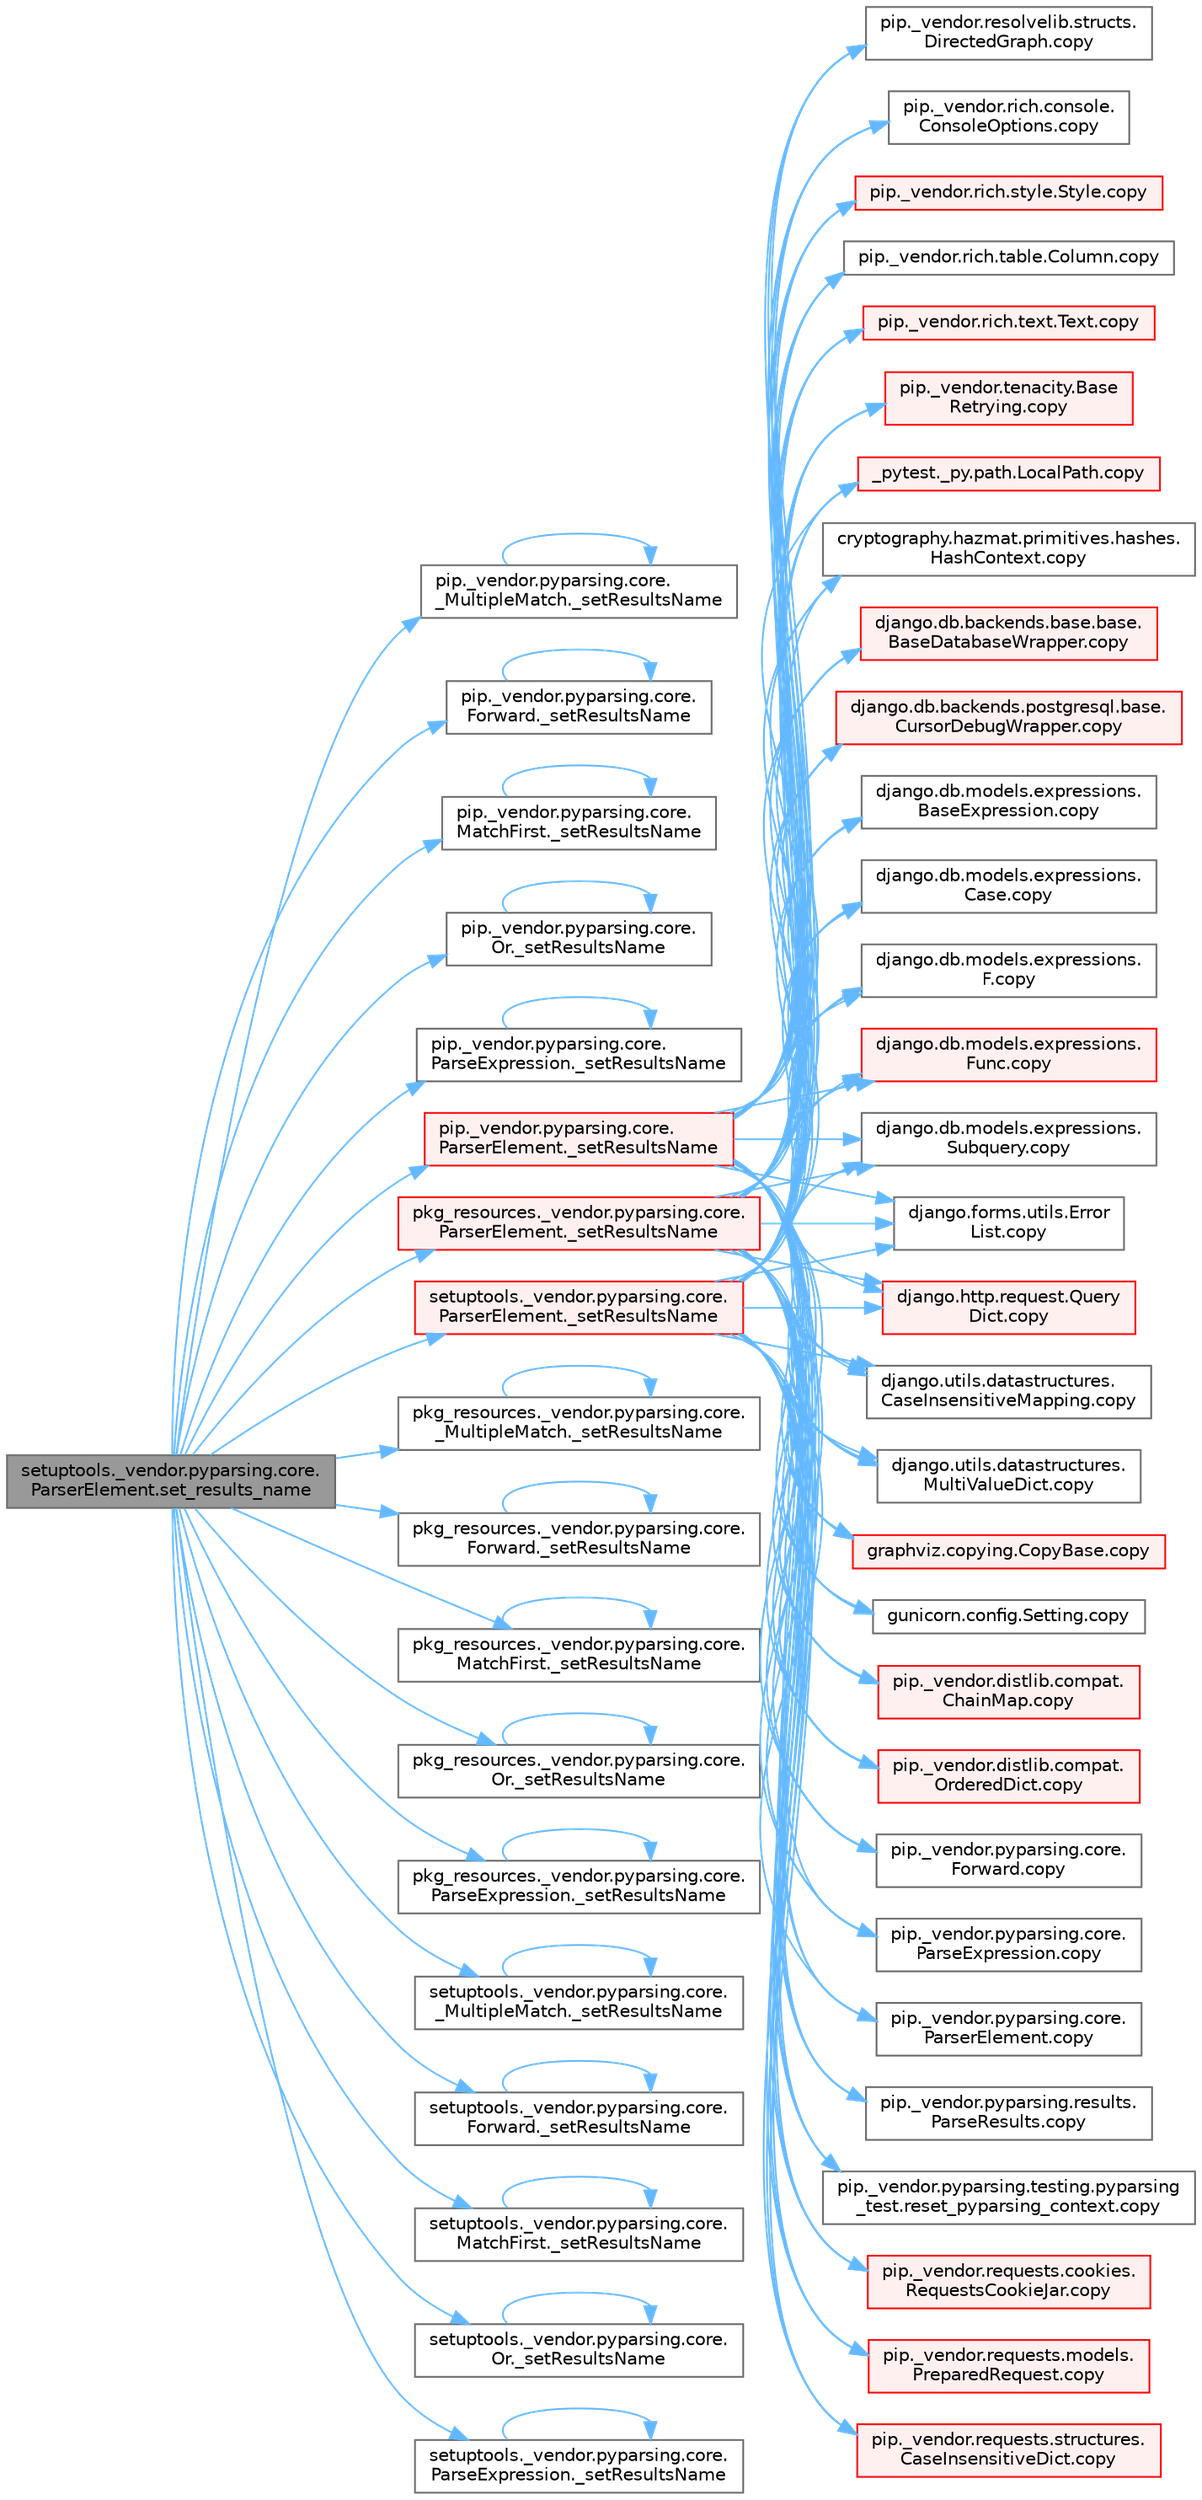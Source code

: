 digraph "setuptools._vendor.pyparsing.core.ParserElement.set_results_name"
{
 // LATEX_PDF_SIZE
  bgcolor="transparent";
  edge [fontname=Helvetica,fontsize=10,labelfontname=Helvetica,labelfontsize=10];
  node [fontname=Helvetica,fontsize=10,shape=box,height=0.2,width=0.4];
  rankdir="LR";
  Node1 [id="Node000001",label="setuptools._vendor.pyparsing.core.\lParserElement.set_results_name",height=0.2,width=0.4,color="gray40", fillcolor="grey60", style="filled", fontcolor="black",tooltip=" "];
  Node1 -> Node2 [id="edge1_Node000001_Node000002",color="steelblue1",style="solid",tooltip=" "];
  Node2 [id="Node000002",label="pip._vendor.pyparsing.core.\l_MultipleMatch._setResultsName",height=0.2,width=0.4,color="grey40", fillcolor="white", style="filled",URL="$classpip_1_1__vendor_1_1pyparsing_1_1core_1_1___multiple_match.html#af8c947ea6e34055081fe68e0a4924cd8",tooltip=" "];
  Node2 -> Node2 [id="edge2_Node000002_Node000002",color="steelblue1",style="solid",tooltip=" "];
  Node1 -> Node3 [id="edge3_Node000001_Node000003",color="steelblue1",style="solid",tooltip=" "];
  Node3 [id="Node000003",label="pip._vendor.pyparsing.core.\lForward._setResultsName",height=0.2,width=0.4,color="grey40", fillcolor="white", style="filled",URL="$classpip_1_1__vendor_1_1pyparsing_1_1core_1_1_forward.html#ab3cd233d63014930cbc900de27d4ccac",tooltip=" "];
  Node3 -> Node3 [id="edge4_Node000003_Node000003",color="steelblue1",style="solid",tooltip=" "];
  Node1 -> Node4 [id="edge5_Node000001_Node000004",color="steelblue1",style="solid",tooltip=" "];
  Node4 [id="Node000004",label="pip._vendor.pyparsing.core.\lMatchFirst._setResultsName",height=0.2,width=0.4,color="grey40", fillcolor="white", style="filled",URL="$classpip_1_1__vendor_1_1pyparsing_1_1core_1_1_match_first.html#aef9adfe580748d0fa535f4d8f50981ac",tooltip=" "];
  Node4 -> Node4 [id="edge6_Node000004_Node000004",color="steelblue1",style="solid",tooltip=" "];
  Node1 -> Node5 [id="edge7_Node000001_Node000005",color="steelblue1",style="solid",tooltip=" "];
  Node5 [id="Node000005",label="pip._vendor.pyparsing.core.\lOr._setResultsName",height=0.2,width=0.4,color="grey40", fillcolor="white", style="filled",URL="$classpip_1_1__vendor_1_1pyparsing_1_1core_1_1_or.html#a24d436ec61db736424d0b279ecb3142a",tooltip=" "];
  Node5 -> Node5 [id="edge8_Node000005_Node000005",color="steelblue1",style="solid",tooltip=" "];
  Node1 -> Node6 [id="edge9_Node000001_Node000006",color="steelblue1",style="solid",tooltip=" "];
  Node6 [id="Node000006",label="pip._vendor.pyparsing.core.\lParseExpression._setResultsName",height=0.2,width=0.4,color="grey40", fillcolor="white", style="filled",URL="$classpip_1_1__vendor_1_1pyparsing_1_1core_1_1_parse_expression.html#aa33671f93bffa9bb4734b94debc3f6e3",tooltip=" "];
  Node6 -> Node6 [id="edge10_Node000006_Node000006",color="steelblue1",style="solid",tooltip=" "];
  Node1 -> Node7 [id="edge11_Node000001_Node000007",color="steelblue1",style="solid",tooltip=" "];
  Node7 [id="Node000007",label="pip._vendor.pyparsing.core.\lParserElement._setResultsName",height=0.2,width=0.4,color="red", fillcolor="#FFF0F0", style="filled",URL="$classpip_1_1__vendor_1_1pyparsing_1_1core_1_1_parser_element.html#a4682554ec6560cf3d1060cba60212b54",tooltip=" "];
  Node7 -> Node8 [id="edge12_Node000007_Node000008",color="steelblue1",style="solid",tooltip=" "];
  Node8 [id="Node000008",label="_pytest._py.path.LocalPath.copy",height=0.2,width=0.4,color="red", fillcolor="#FFF0F0", style="filled",URL="$class__pytest_1_1__py_1_1path_1_1_local_path.html#a9eeecae0b90a7147e6bf23d6ea8fc6c0",tooltip=" "];
  Node7 -> Node2295 [id="edge13_Node000007_Node002295",color="steelblue1",style="solid",tooltip=" "];
  Node2295 [id="Node002295",label="cryptography.hazmat.primitives.hashes.\lHashContext.copy",height=0.2,width=0.4,color="grey40", fillcolor="white", style="filled",URL="$classcryptography_1_1hazmat_1_1primitives_1_1hashes_1_1_hash_context.html#a9f9b30a47684d469cfdc3db7a7261ea1",tooltip=" "];
  Node7 -> Node2296 [id="edge14_Node000007_Node002296",color="steelblue1",style="solid",tooltip=" "];
  Node2296 [id="Node002296",label="django.db.backends.base.base.\lBaseDatabaseWrapper.copy",height=0.2,width=0.4,color="red", fillcolor="#FFF0F0", style="filled",URL="$classdjango_1_1db_1_1backends_1_1base_1_1base_1_1_base_database_wrapper.html#a655ed3d049ec9c35530e8819d28fdc62",tooltip=" "];
  Node7 -> Node2297 [id="edge15_Node000007_Node002297",color="steelblue1",style="solid",tooltip=" "];
  Node2297 [id="Node002297",label="django.db.backends.postgresql.base.\lCursorDebugWrapper.copy",height=0.2,width=0.4,color="red", fillcolor="#FFF0F0", style="filled",URL="$classdjango_1_1db_1_1backends_1_1postgresql_1_1base_1_1_cursor_debug_wrapper.html#a35ca6cc5e6e9ba970c3c3f7469be22ef",tooltip=" "];
  Node7 -> Node2299 [id="edge16_Node000007_Node002299",color="steelblue1",style="solid",tooltip=" "];
  Node2299 [id="Node002299",label="django.db.models.expressions.\lBaseExpression.copy",height=0.2,width=0.4,color="grey40", fillcolor="white", style="filled",URL="$classdjango_1_1db_1_1models_1_1expressions_1_1_base_expression.html#aeeb404c3f264e4a520308bad3b41fabf",tooltip=" "];
  Node7 -> Node2300 [id="edge17_Node000007_Node002300",color="steelblue1",style="solid",tooltip=" "];
  Node2300 [id="Node002300",label="django.db.models.expressions.\lCase.copy",height=0.2,width=0.4,color="grey40", fillcolor="white", style="filled",URL="$classdjango_1_1db_1_1models_1_1expressions_1_1_case.html#a98cff87cf380bd54d7c21cb381c64daf",tooltip=" "];
  Node7 -> Node2301 [id="edge18_Node000007_Node002301",color="steelblue1",style="solid",tooltip=" "];
  Node2301 [id="Node002301",label="django.db.models.expressions.\lF.copy",height=0.2,width=0.4,color="grey40", fillcolor="white", style="filled",URL="$classdjango_1_1db_1_1models_1_1expressions_1_1_f.html#a58698f9a53ce3133f53d1602cc551e1b",tooltip=" "];
  Node7 -> Node2302 [id="edge19_Node000007_Node002302",color="steelblue1",style="solid",tooltip=" "];
  Node2302 [id="Node002302",label="django.db.models.expressions.\lFunc.copy",height=0.2,width=0.4,color="red", fillcolor="#FFF0F0", style="filled",URL="$classdjango_1_1db_1_1models_1_1expressions_1_1_func.html#a6883d18f5aeb4398d367e841e6e21671",tooltip=" "];
  Node7 -> Node2303 [id="edge20_Node000007_Node002303",color="steelblue1",style="solid",tooltip=" "];
  Node2303 [id="Node002303",label="django.db.models.expressions.\lSubquery.copy",height=0.2,width=0.4,color="grey40", fillcolor="white", style="filled",URL="$classdjango_1_1db_1_1models_1_1expressions_1_1_subquery.html#a59363e529ff37aa5c16a09b76e6e6bf9",tooltip=" "];
  Node7 -> Node2304 [id="edge21_Node000007_Node002304",color="steelblue1",style="solid",tooltip=" "];
  Node2304 [id="Node002304",label="django.forms.utils.Error\lList.copy",height=0.2,width=0.4,color="grey40", fillcolor="white", style="filled",URL="$classdjango_1_1forms_1_1utils_1_1_error_list.html#a46176c1849362dd93ea227cfec28d1ff",tooltip=" "];
  Node7 -> Node2305 [id="edge22_Node000007_Node002305",color="steelblue1",style="solid",tooltip=" "];
  Node2305 [id="Node002305",label="django.http.request.Query\lDict.copy",height=0.2,width=0.4,color="red", fillcolor="#FFF0F0", style="filled",URL="$classdjango_1_1http_1_1request_1_1_query_dict.html#ada9e4956e62868c5587b9ffde7b358b5",tooltip=" "];
  Node7 -> Node2479 [id="edge23_Node000007_Node002479",color="steelblue1",style="solid",tooltip=" "];
  Node2479 [id="Node002479",label="django.utils.datastructures.\lCaseInsensitiveMapping.copy",height=0.2,width=0.4,color="grey40", fillcolor="white", style="filled",URL="$classdjango_1_1utils_1_1datastructures_1_1_case_insensitive_mapping.html#a89e52f7d943ef70ee9e2731a1bb25084",tooltip=" "];
  Node7 -> Node2480 [id="edge24_Node000007_Node002480",color="steelblue1",style="solid",tooltip=" "];
  Node2480 [id="Node002480",label="django.utils.datastructures.\lMultiValueDict.copy",height=0.2,width=0.4,color="grey40", fillcolor="white", style="filled",URL="$classdjango_1_1utils_1_1datastructures_1_1_multi_value_dict.html#aa04a15080bb2af3ac7cc3f4791a54786",tooltip=" "];
  Node7 -> Node2481 [id="edge25_Node000007_Node002481",color="steelblue1",style="solid",tooltip=" "];
  Node2481 [id="Node002481",label="graphviz.copying.CopyBase.copy",height=0.2,width=0.4,color="red", fillcolor="#FFF0F0", style="filled",URL="$classgraphviz_1_1copying_1_1_copy_base.html#a2f81c0dd9b8d1f25d9aebacfdb5ee284",tooltip=" "];
  Node7 -> Node2492 [id="edge26_Node000007_Node002492",color="steelblue1",style="solid",tooltip=" "];
  Node2492 [id="Node002492",label="gunicorn.config.Setting.copy",height=0.2,width=0.4,color="grey40", fillcolor="white", style="filled",URL="$classgunicorn_1_1config_1_1_setting.html#a389321c9f9e3227638ce969dffdfc4dc",tooltip=" "];
  Node7 -> Node2493 [id="edge27_Node000007_Node002493",color="steelblue1",style="solid",tooltip=" "];
  Node2493 [id="Node002493",label="pip._vendor.distlib.compat.\lChainMap.copy",height=0.2,width=0.4,color="red", fillcolor="#FFF0F0", style="filled",URL="$classpip_1_1__vendor_1_1distlib_1_1compat_1_1_chain_map.html#a8146e2ccf536c708cb0b7a09ccf8c537",tooltip=" "];
  Node7 -> Node2494 [id="edge28_Node000007_Node002494",color="steelblue1",style="solid",tooltip=" "];
  Node2494 [id="Node002494",label="pip._vendor.distlib.compat.\lOrderedDict.copy",height=0.2,width=0.4,color="red", fillcolor="#FFF0F0", style="filled",URL="$classpip_1_1__vendor_1_1distlib_1_1compat_1_1_ordered_dict.html#ae6088d806618f017e91d1bd2f61771dd",tooltip=" "];
  Node7 -> Node2495 [id="edge29_Node000007_Node002495",color="steelblue1",style="solid",tooltip=" "];
  Node2495 [id="Node002495",label="pip._vendor.pyparsing.core.\lForward.copy",height=0.2,width=0.4,color="grey40", fillcolor="white", style="filled",URL="$classpip_1_1__vendor_1_1pyparsing_1_1core_1_1_forward.html#afd7e391f2f32fd6350b0e064728bc9a0",tooltip=" "];
  Node7 -> Node2496 [id="edge30_Node000007_Node002496",color="steelblue1",style="solid",tooltip=" "];
  Node2496 [id="Node002496",label="pip._vendor.pyparsing.core.\lParseExpression.copy",height=0.2,width=0.4,color="grey40", fillcolor="white", style="filled",URL="$classpip_1_1__vendor_1_1pyparsing_1_1core_1_1_parse_expression.html#a6c47c811bdb4ddebaa8635bd596d908c",tooltip=" "];
  Node7 -> Node2497 [id="edge31_Node000007_Node002497",color="steelblue1",style="solid",tooltip=" "];
  Node2497 [id="Node002497",label="pip._vendor.pyparsing.core.\lParserElement.copy",height=0.2,width=0.4,color="grey40", fillcolor="white", style="filled",URL="$classpip_1_1__vendor_1_1pyparsing_1_1core_1_1_parser_element.html#a90cf16d51d3eb590beb84714d46fd86e",tooltip=" "];
  Node7 -> Node2498 [id="edge32_Node000007_Node002498",color="steelblue1",style="solid",tooltip=" "];
  Node2498 [id="Node002498",label="pip._vendor.pyparsing.results.\lParseResults.copy",height=0.2,width=0.4,color="grey40", fillcolor="white", style="filled",URL="$classpip_1_1__vendor_1_1pyparsing_1_1results_1_1_parse_results.html#a943baafa125ab0ae889f20409bdc360c",tooltip=" "];
  Node7 -> Node2499 [id="edge33_Node000007_Node002499",color="steelblue1",style="solid",tooltip=" "];
  Node2499 [id="Node002499",label="pip._vendor.pyparsing.testing.pyparsing\l_test.reset_pyparsing_context.copy",height=0.2,width=0.4,color="grey40", fillcolor="white", style="filled",URL="$classpip_1_1__vendor_1_1pyparsing_1_1testing_1_1pyparsing__test_1_1reset__pyparsing__context.html#a8b358db76145f5a96a157c60b10c0042",tooltip=" "];
  Node7 -> Node2500 [id="edge34_Node000007_Node002500",color="steelblue1",style="solid",tooltip=" "];
  Node2500 [id="Node002500",label="pip._vendor.requests.cookies.\lRequestsCookieJar.copy",height=0.2,width=0.4,color="red", fillcolor="#FFF0F0", style="filled",URL="$classpip_1_1__vendor_1_1requests_1_1cookies_1_1_requests_cookie_jar.html#a6f55e74598cf9e2c383486aa1b4eb9ba",tooltip=" "];
  Node7 -> Node2502 [id="edge35_Node000007_Node002502",color="steelblue1",style="solid",tooltip=" "];
  Node2502 [id="Node002502",label="pip._vendor.requests.models.\lPreparedRequest.copy",height=0.2,width=0.4,color="red", fillcolor="#FFF0F0", style="filled",URL="$classpip_1_1__vendor_1_1requests_1_1models_1_1_prepared_request.html#a7548cd215dfcd985b529c710800d964a",tooltip=" "];
  Node7 -> Node2503 [id="edge36_Node000007_Node002503",color="steelblue1",style="solid",tooltip=" "];
  Node2503 [id="Node002503",label="pip._vendor.requests.structures.\lCaseInsensitiveDict.copy",height=0.2,width=0.4,color="red", fillcolor="#FFF0F0", style="filled",URL="$classpip_1_1__vendor_1_1requests_1_1structures_1_1_case_insensitive_dict.html#a2d80c1a56c57eb40550b30eb7d76c571",tooltip=" "];
  Node7 -> Node2504 [id="edge37_Node000007_Node002504",color="steelblue1",style="solid",tooltip=" "];
  Node2504 [id="Node002504",label="pip._vendor.resolvelib.structs.\lDirectedGraph.copy",height=0.2,width=0.4,color="grey40", fillcolor="white", style="filled",URL="$classpip_1_1__vendor_1_1resolvelib_1_1structs_1_1_directed_graph.html#ab782851de23ced11026378fd85cfcf7e",tooltip=" "];
  Node7 -> Node2505 [id="edge38_Node000007_Node002505",color="steelblue1",style="solid",tooltip=" "];
  Node2505 [id="Node002505",label="pip._vendor.rich.console.\lConsoleOptions.copy",height=0.2,width=0.4,color="grey40", fillcolor="white", style="filled",URL="$classpip_1_1__vendor_1_1rich_1_1console_1_1_console_options.html#afd4cbb05271ff8f3ca0e58617edf6a25",tooltip=" "];
  Node7 -> Node2506 [id="edge39_Node000007_Node002506",color="steelblue1",style="solid",tooltip=" "];
  Node2506 [id="Node002506",label="pip._vendor.rich.style.Style.copy",height=0.2,width=0.4,color="red", fillcolor="#FFF0F0", style="filled",URL="$classpip_1_1__vendor_1_1rich_1_1style_1_1_style.html#abba3761f0c189ce79a43f5feeefca1a8",tooltip=" "];
  Node7 -> Node2585 [id="edge40_Node000007_Node002585",color="steelblue1",style="solid",tooltip=" "];
  Node2585 [id="Node002585",label="pip._vendor.rich.table.Column.copy",height=0.2,width=0.4,color="grey40", fillcolor="white", style="filled",URL="$classpip_1_1__vendor_1_1rich_1_1table_1_1_column.html#a2faeacbd8890d591c70ad9a93d53b5fc",tooltip=" "];
  Node7 -> Node2586 [id="edge41_Node000007_Node002586",color="steelblue1",style="solid",tooltip=" "];
  Node2586 [id="Node002586",label="pip._vendor.rich.text.Text.copy",height=0.2,width=0.4,color="red", fillcolor="#FFF0F0", style="filled",URL="$classpip_1_1__vendor_1_1rich_1_1text_1_1_text.html#a93b228d0aa89aa63e6dfbaa40cb7619a",tooltip=" "];
  Node7 -> Node2587 [id="edge42_Node000007_Node002587",color="steelblue1",style="solid",tooltip=" "];
  Node2587 [id="Node002587",label="pip._vendor.tenacity.Base\lRetrying.copy",height=0.2,width=0.4,color="red", fillcolor="#FFF0F0", style="filled",URL="$classpip_1_1__vendor_1_1tenacity_1_1_base_retrying.html#a3b3c595a4448cf55ebb3d1f3660bea88",tooltip=" "];
  Node1 -> Node4532 [id="edge43_Node000001_Node004532",color="steelblue1",style="solid",tooltip=" "];
  Node4532 [id="Node004532",label="pkg_resources._vendor.pyparsing.core.\l_MultipleMatch._setResultsName",height=0.2,width=0.4,color="grey40", fillcolor="white", style="filled",URL="$classpkg__resources_1_1__vendor_1_1pyparsing_1_1core_1_1___multiple_match.html#a2d0543fac2df81eab91c74fdafd91596",tooltip=" "];
  Node4532 -> Node4532 [id="edge44_Node004532_Node004532",color="steelblue1",style="solid",tooltip=" "];
  Node1 -> Node4533 [id="edge45_Node000001_Node004533",color="steelblue1",style="solid",tooltip=" "];
  Node4533 [id="Node004533",label="pkg_resources._vendor.pyparsing.core.\lForward._setResultsName",height=0.2,width=0.4,color="grey40", fillcolor="white", style="filled",URL="$classpkg__resources_1_1__vendor_1_1pyparsing_1_1core_1_1_forward.html#aee6cfa048bd8f9a5f8fe793b47e1474b",tooltip=" "];
  Node4533 -> Node4533 [id="edge46_Node004533_Node004533",color="steelblue1",style="solid",tooltip=" "];
  Node1 -> Node4534 [id="edge47_Node000001_Node004534",color="steelblue1",style="solid",tooltip=" "];
  Node4534 [id="Node004534",label="pkg_resources._vendor.pyparsing.core.\lMatchFirst._setResultsName",height=0.2,width=0.4,color="grey40", fillcolor="white", style="filled",URL="$classpkg__resources_1_1__vendor_1_1pyparsing_1_1core_1_1_match_first.html#a01a36ad48cc8a441a65667c84d087fad",tooltip=" "];
  Node4534 -> Node4534 [id="edge48_Node004534_Node004534",color="steelblue1",style="solid",tooltip=" "];
  Node1 -> Node4535 [id="edge49_Node000001_Node004535",color="steelblue1",style="solid",tooltip=" "];
  Node4535 [id="Node004535",label="pkg_resources._vendor.pyparsing.core.\lOr._setResultsName",height=0.2,width=0.4,color="grey40", fillcolor="white", style="filled",URL="$classpkg__resources_1_1__vendor_1_1pyparsing_1_1core_1_1_or.html#a6e322f7786494cdf201d79778ce0b6e8",tooltip=" "];
  Node4535 -> Node4535 [id="edge50_Node004535_Node004535",color="steelblue1",style="solid",tooltip=" "];
  Node1 -> Node4536 [id="edge51_Node000001_Node004536",color="steelblue1",style="solid",tooltip=" "];
  Node4536 [id="Node004536",label="pkg_resources._vendor.pyparsing.core.\lParseExpression._setResultsName",height=0.2,width=0.4,color="grey40", fillcolor="white", style="filled",URL="$classpkg__resources_1_1__vendor_1_1pyparsing_1_1core_1_1_parse_expression.html#a666a89478d3569df53a166955273184e",tooltip=" "];
  Node4536 -> Node4536 [id="edge52_Node004536_Node004536",color="steelblue1",style="solid",tooltip=" "];
  Node1 -> Node4537 [id="edge53_Node000001_Node004537",color="steelblue1",style="solid",tooltip=" "];
  Node4537 [id="Node004537",label="pkg_resources._vendor.pyparsing.core.\lParserElement._setResultsName",height=0.2,width=0.4,color="red", fillcolor="#FFF0F0", style="filled",URL="$classpkg__resources_1_1__vendor_1_1pyparsing_1_1core_1_1_parser_element.html#a84c9abb71474719f0beed3a171d4d031",tooltip=" "];
  Node4537 -> Node8 [id="edge54_Node004537_Node000008",color="steelblue1",style="solid",tooltip=" "];
  Node4537 -> Node2295 [id="edge55_Node004537_Node002295",color="steelblue1",style="solid",tooltip=" "];
  Node4537 -> Node2296 [id="edge56_Node004537_Node002296",color="steelblue1",style="solid",tooltip=" "];
  Node4537 -> Node2297 [id="edge57_Node004537_Node002297",color="steelblue1",style="solid",tooltip=" "];
  Node4537 -> Node2299 [id="edge58_Node004537_Node002299",color="steelblue1",style="solid",tooltip=" "];
  Node4537 -> Node2300 [id="edge59_Node004537_Node002300",color="steelblue1",style="solid",tooltip=" "];
  Node4537 -> Node2301 [id="edge60_Node004537_Node002301",color="steelblue1",style="solid",tooltip=" "];
  Node4537 -> Node2302 [id="edge61_Node004537_Node002302",color="steelblue1",style="solid",tooltip=" "];
  Node4537 -> Node2303 [id="edge62_Node004537_Node002303",color="steelblue1",style="solid",tooltip=" "];
  Node4537 -> Node2304 [id="edge63_Node004537_Node002304",color="steelblue1",style="solid",tooltip=" "];
  Node4537 -> Node2305 [id="edge64_Node004537_Node002305",color="steelblue1",style="solid",tooltip=" "];
  Node4537 -> Node2479 [id="edge65_Node004537_Node002479",color="steelblue1",style="solid",tooltip=" "];
  Node4537 -> Node2480 [id="edge66_Node004537_Node002480",color="steelblue1",style="solid",tooltip=" "];
  Node4537 -> Node2481 [id="edge67_Node004537_Node002481",color="steelblue1",style="solid",tooltip=" "];
  Node4537 -> Node2492 [id="edge68_Node004537_Node002492",color="steelblue1",style="solid",tooltip=" "];
  Node4537 -> Node2493 [id="edge69_Node004537_Node002493",color="steelblue1",style="solid",tooltip=" "];
  Node4537 -> Node2494 [id="edge70_Node004537_Node002494",color="steelblue1",style="solid",tooltip=" "];
  Node4537 -> Node2495 [id="edge71_Node004537_Node002495",color="steelblue1",style="solid",tooltip=" "];
  Node4537 -> Node2496 [id="edge72_Node004537_Node002496",color="steelblue1",style="solid",tooltip=" "];
  Node4537 -> Node2497 [id="edge73_Node004537_Node002497",color="steelblue1",style="solid",tooltip=" "];
  Node4537 -> Node2498 [id="edge74_Node004537_Node002498",color="steelblue1",style="solid",tooltip=" "];
  Node4537 -> Node2499 [id="edge75_Node004537_Node002499",color="steelblue1",style="solid",tooltip=" "];
  Node4537 -> Node2500 [id="edge76_Node004537_Node002500",color="steelblue1",style="solid",tooltip=" "];
  Node4537 -> Node2502 [id="edge77_Node004537_Node002502",color="steelblue1",style="solid",tooltip=" "];
  Node4537 -> Node2503 [id="edge78_Node004537_Node002503",color="steelblue1",style="solid",tooltip=" "];
  Node4537 -> Node2504 [id="edge79_Node004537_Node002504",color="steelblue1",style="solid",tooltip=" "];
  Node4537 -> Node2505 [id="edge80_Node004537_Node002505",color="steelblue1",style="solid",tooltip=" "];
  Node4537 -> Node2506 [id="edge81_Node004537_Node002506",color="steelblue1",style="solid",tooltip=" "];
  Node4537 -> Node2585 [id="edge82_Node004537_Node002585",color="steelblue1",style="solid",tooltip=" "];
  Node4537 -> Node2586 [id="edge83_Node004537_Node002586",color="steelblue1",style="solid",tooltip=" "];
  Node4537 -> Node2587 [id="edge84_Node004537_Node002587",color="steelblue1",style="solid",tooltip=" "];
  Node1 -> Node4538 [id="edge85_Node000001_Node004538",color="steelblue1",style="solid",tooltip=" "];
  Node4538 [id="Node004538",label="setuptools._vendor.pyparsing.core.\l_MultipleMatch._setResultsName",height=0.2,width=0.4,color="grey40", fillcolor="white", style="filled",URL="$classsetuptools_1_1__vendor_1_1pyparsing_1_1core_1_1___multiple_match.html#a2abaf9471883b7710f5cf543ee81e108",tooltip=" "];
  Node4538 -> Node4538 [id="edge86_Node004538_Node004538",color="steelblue1",style="solid",tooltip=" "];
  Node1 -> Node4539 [id="edge87_Node000001_Node004539",color="steelblue1",style="solid",tooltip=" "];
  Node4539 [id="Node004539",label="setuptools._vendor.pyparsing.core.\lForward._setResultsName",height=0.2,width=0.4,color="grey40", fillcolor="white", style="filled",URL="$classsetuptools_1_1__vendor_1_1pyparsing_1_1core_1_1_forward.html#a7ed79f6698ced69040feb2511ae58968",tooltip=" "];
  Node4539 -> Node4539 [id="edge88_Node004539_Node004539",color="steelblue1",style="solid",tooltip=" "];
  Node1 -> Node4540 [id="edge89_Node000001_Node004540",color="steelblue1",style="solid",tooltip=" "];
  Node4540 [id="Node004540",label="setuptools._vendor.pyparsing.core.\lMatchFirst._setResultsName",height=0.2,width=0.4,color="grey40", fillcolor="white", style="filled",URL="$classsetuptools_1_1__vendor_1_1pyparsing_1_1core_1_1_match_first.html#a71a63c3fb43b693fd154d867818605bb",tooltip=" "];
  Node4540 -> Node4540 [id="edge90_Node004540_Node004540",color="steelblue1",style="solid",tooltip=" "];
  Node1 -> Node4541 [id="edge91_Node000001_Node004541",color="steelblue1",style="solid",tooltip=" "];
  Node4541 [id="Node004541",label="setuptools._vendor.pyparsing.core.\lOr._setResultsName",height=0.2,width=0.4,color="grey40", fillcolor="white", style="filled",URL="$classsetuptools_1_1__vendor_1_1pyparsing_1_1core_1_1_or.html#a3baf4ab4d146c86f6bb3358508c0d332",tooltip=" "];
  Node4541 -> Node4541 [id="edge92_Node004541_Node004541",color="steelblue1",style="solid",tooltip=" "];
  Node1 -> Node4542 [id="edge93_Node000001_Node004542",color="steelblue1",style="solid",tooltip=" "];
  Node4542 [id="Node004542",label="setuptools._vendor.pyparsing.core.\lParseExpression._setResultsName",height=0.2,width=0.4,color="grey40", fillcolor="white", style="filled",URL="$classsetuptools_1_1__vendor_1_1pyparsing_1_1core_1_1_parse_expression.html#a983518c58f70b5b7d3c94869f4fa13df",tooltip=" "];
  Node4542 -> Node4542 [id="edge94_Node004542_Node004542",color="steelblue1",style="solid",tooltip=" "];
  Node1 -> Node4543 [id="edge95_Node000001_Node004543",color="steelblue1",style="solid",tooltip=" "];
  Node4543 [id="Node004543",label="setuptools._vendor.pyparsing.core.\lParserElement._setResultsName",height=0.2,width=0.4,color="red", fillcolor="#FFF0F0", style="filled",URL="$classsetuptools_1_1__vendor_1_1pyparsing_1_1core_1_1_parser_element.html#ad1c3dd5ac98b4103f6c2a679005e141b",tooltip=" "];
  Node4543 -> Node8 [id="edge96_Node004543_Node000008",color="steelblue1",style="solid",tooltip=" "];
  Node4543 -> Node2295 [id="edge97_Node004543_Node002295",color="steelblue1",style="solid",tooltip=" "];
  Node4543 -> Node2296 [id="edge98_Node004543_Node002296",color="steelblue1",style="solid",tooltip=" "];
  Node4543 -> Node2297 [id="edge99_Node004543_Node002297",color="steelblue1",style="solid",tooltip=" "];
  Node4543 -> Node2299 [id="edge100_Node004543_Node002299",color="steelblue1",style="solid",tooltip=" "];
  Node4543 -> Node2300 [id="edge101_Node004543_Node002300",color="steelblue1",style="solid",tooltip=" "];
  Node4543 -> Node2301 [id="edge102_Node004543_Node002301",color="steelblue1",style="solid",tooltip=" "];
  Node4543 -> Node2302 [id="edge103_Node004543_Node002302",color="steelblue1",style="solid",tooltip=" "];
  Node4543 -> Node2303 [id="edge104_Node004543_Node002303",color="steelblue1",style="solid",tooltip=" "];
  Node4543 -> Node2304 [id="edge105_Node004543_Node002304",color="steelblue1",style="solid",tooltip=" "];
  Node4543 -> Node2305 [id="edge106_Node004543_Node002305",color="steelblue1",style="solid",tooltip=" "];
  Node4543 -> Node2479 [id="edge107_Node004543_Node002479",color="steelblue1",style="solid",tooltip=" "];
  Node4543 -> Node2480 [id="edge108_Node004543_Node002480",color="steelblue1",style="solid",tooltip=" "];
  Node4543 -> Node2481 [id="edge109_Node004543_Node002481",color="steelblue1",style="solid",tooltip=" "];
  Node4543 -> Node2492 [id="edge110_Node004543_Node002492",color="steelblue1",style="solid",tooltip=" "];
  Node4543 -> Node2493 [id="edge111_Node004543_Node002493",color="steelblue1",style="solid",tooltip=" "];
  Node4543 -> Node2494 [id="edge112_Node004543_Node002494",color="steelblue1",style="solid",tooltip=" "];
  Node4543 -> Node2495 [id="edge113_Node004543_Node002495",color="steelblue1",style="solid",tooltip=" "];
  Node4543 -> Node2496 [id="edge114_Node004543_Node002496",color="steelblue1",style="solid",tooltip=" "];
  Node4543 -> Node2497 [id="edge115_Node004543_Node002497",color="steelblue1",style="solid",tooltip=" "];
  Node4543 -> Node2498 [id="edge116_Node004543_Node002498",color="steelblue1",style="solid",tooltip=" "];
  Node4543 -> Node2499 [id="edge117_Node004543_Node002499",color="steelblue1",style="solid",tooltip=" "];
  Node4543 -> Node2500 [id="edge118_Node004543_Node002500",color="steelblue1",style="solid",tooltip=" "];
  Node4543 -> Node2502 [id="edge119_Node004543_Node002502",color="steelblue1",style="solid",tooltip=" "];
  Node4543 -> Node2503 [id="edge120_Node004543_Node002503",color="steelblue1",style="solid",tooltip=" "];
  Node4543 -> Node2504 [id="edge121_Node004543_Node002504",color="steelblue1",style="solid",tooltip=" "];
  Node4543 -> Node2505 [id="edge122_Node004543_Node002505",color="steelblue1",style="solid",tooltip=" "];
  Node4543 -> Node2506 [id="edge123_Node004543_Node002506",color="steelblue1",style="solid",tooltip=" "];
  Node4543 -> Node2585 [id="edge124_Node004543_Node002585",color="steelblue1",style="solid",tooltip=" "];
  Node4543 -> Node2586 [id="edge125_Node004543_Node002586",color="steelblue1",style="solid",tooltip=" "];
  Node4543 -> Node2587 [id="edge126_Node004543_Node002587",color="steelblue1",style="solid",tooltip=" "];
}
